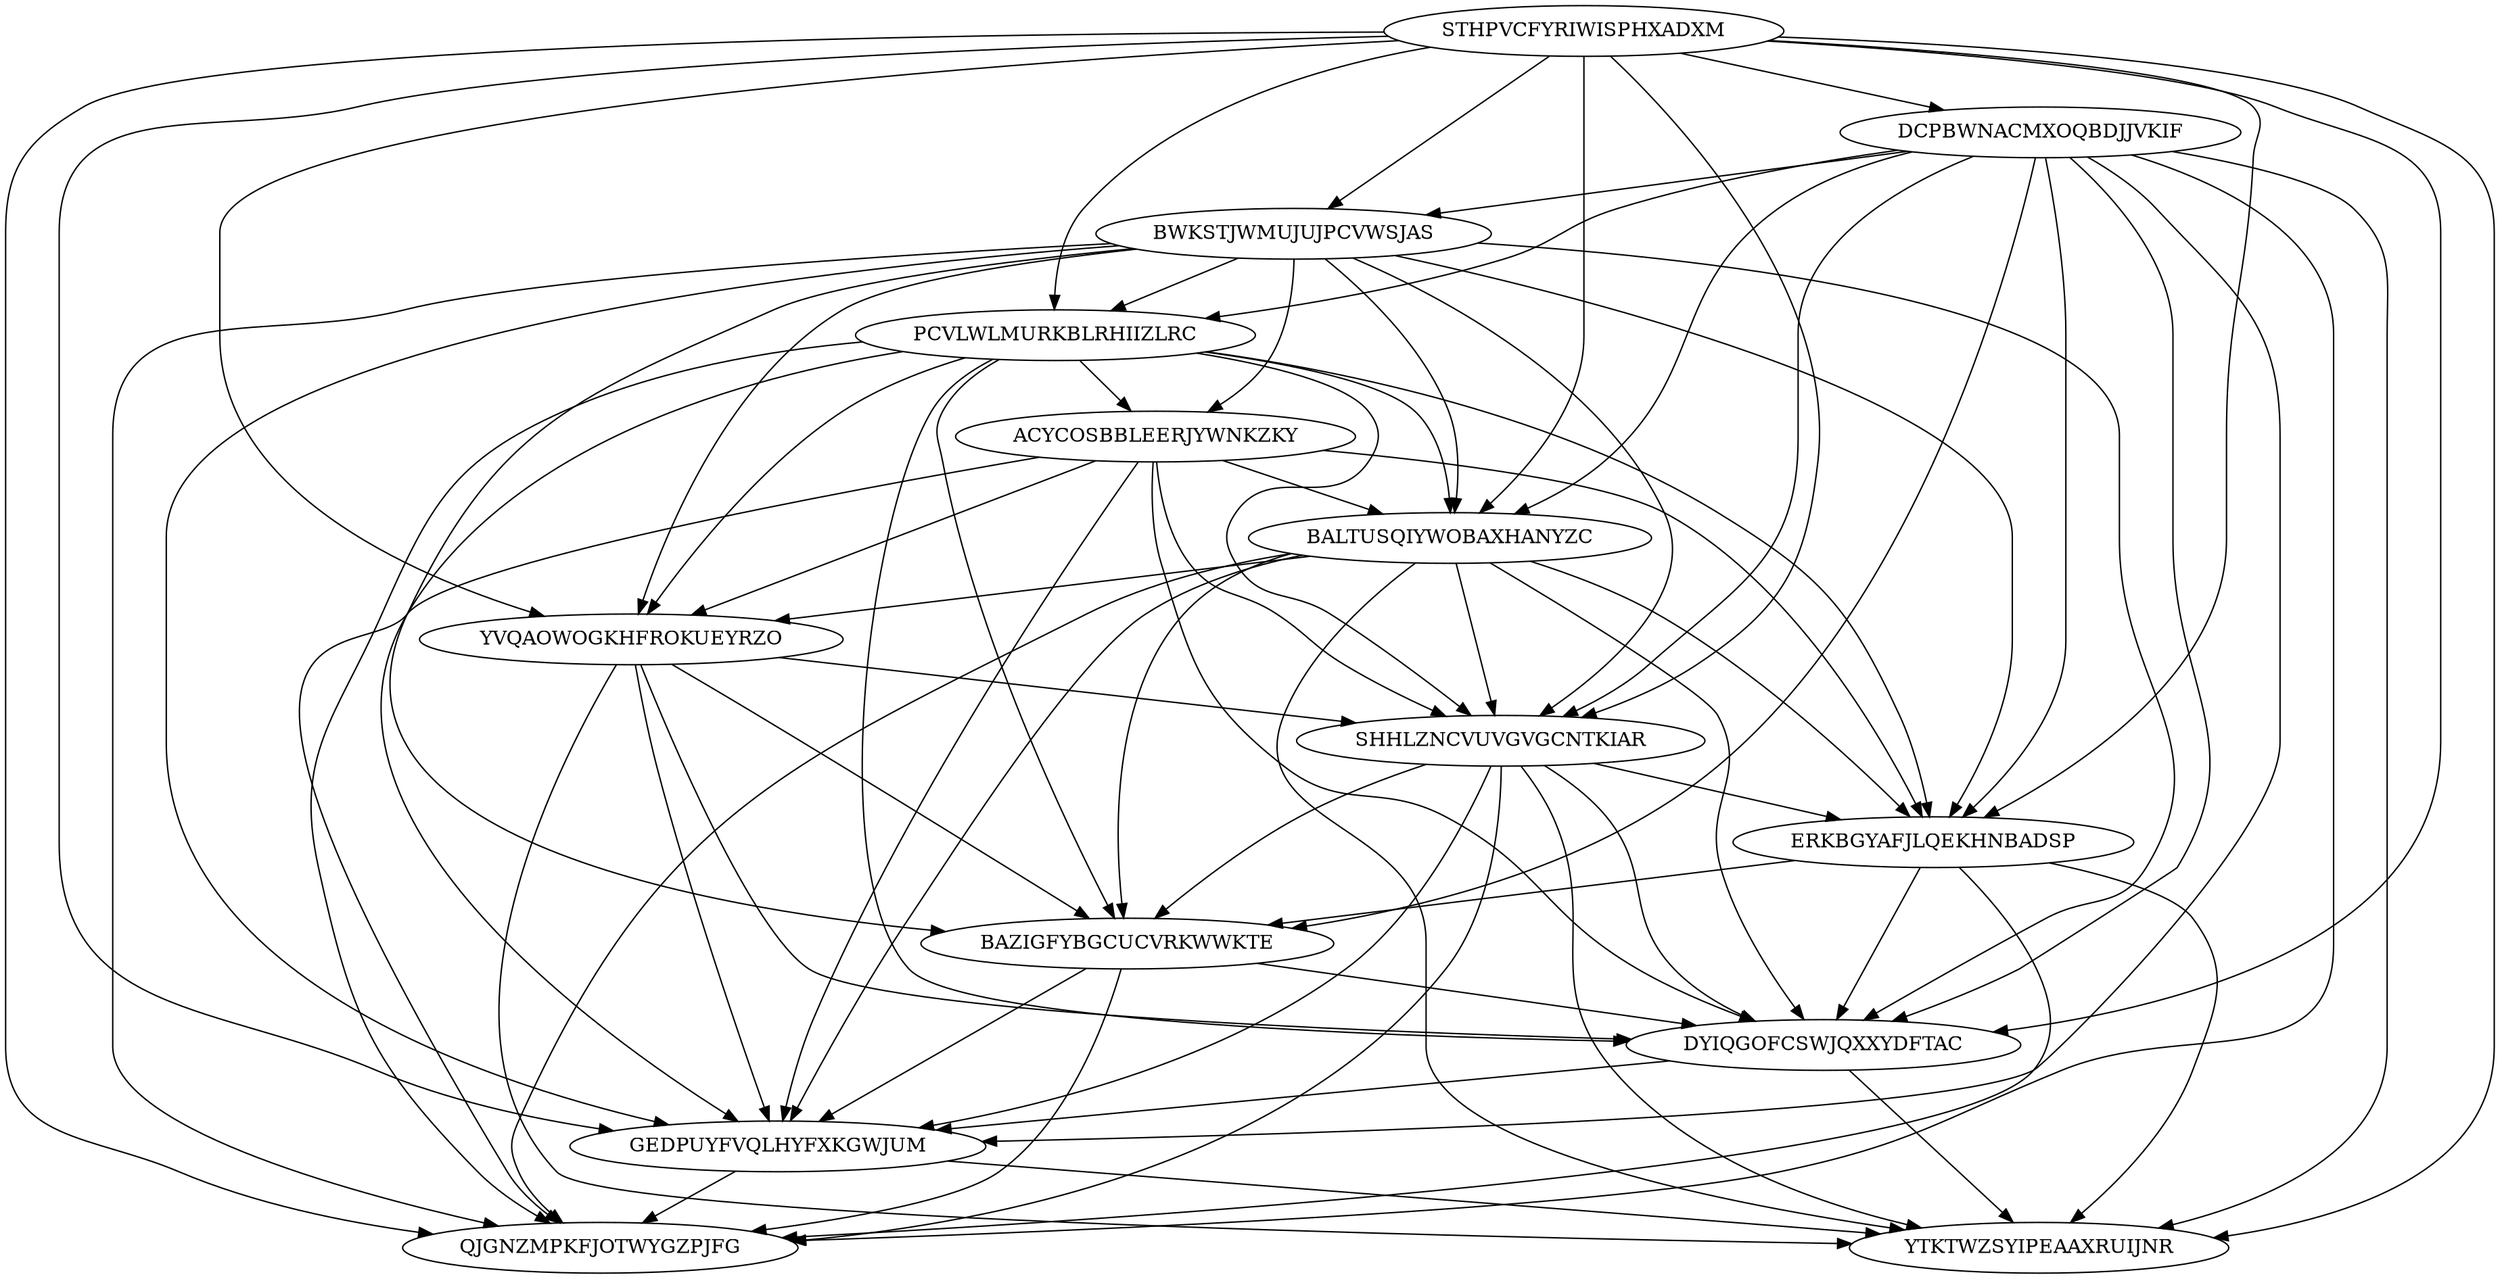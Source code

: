 digraph N14M77 {
	STHPVCFYRIWISPHXADXM	[Weight=17];
	DCPBWNACMXOQBDJJVKIF	[Weight=14];
	BWKSTJWMUJUJPCVWSJAS	[Weight=16];
	PCVLWLMURKBLRHIIZLRC	[Weight=20];
	ACYCOSBBLEERJYWNKZKY	[Weight=12];
	BALTUSQIYWOBAXHANYZC	[Weight=18];
	YVQAOWOGKHFROKUEYRZO	[Weight=20];
	SHHLZNCVUVGVGCNTKIAR	[Weight=13];
	ERKBGYAFJLQEKHNBADSP	[Weight=10];
	BAZIGFYBGCUCVRKWWKTE	[Weight=10];
	DYIQGOFCSWJQXXYDFTAC	[Weight=14];
	GEDPUYFVQLHYFXKGWJUM	[Weight=15];
	QJGNZMPKFJOTWYGZPJFG	[Weight=13];
	YTKTWZSYIPEAAXRUIJNR	[Weight=15];
	BAZIGFYBGCUCVRKWWKTE -> QJGNZMPKFJOTWYGZPJFG [Weight=14];
	STHPVCFYRIWISPHXADXM -> BALTUSQIYWOBAXHANYZC [Weight=16];
	DYIQGOFCSWJQXXYDFTAC -> GEDPUYFVQLHYFXKGWJUM [Weight=16];
	DCPBWNACMXOQBDJJVKIF -> DYIQGOFCSWJQXXYDFTAC [Weight=10];
	PCVLWLMURKBLRHIIZLRC -> QJGNZMPKFJOTWYGZPJFG [Weight=16];
	BALTUSQIYWOBAXHANYZC -> YTKTWZSYIPEAAXRUIJNR [Weight=14];
	STHPVCFYRIWISPHXADXM -> YTKTWZSYIPEAAXRUIJNR [Weight=14];
	PCVLWLMURKBLRHIIZLRC -> GEDPUYFVQLHYFXKGWJUM [Weight=18];
	GEDPUYFVQLHYFXKGWJUM -> YTKTWZSYIPEAAXRUIJNR [Weight=14];
	PCVLWLMURKBLRHIIZLRC -> ACYCOSBBLEERJYWNKZKY [Weight=17];
	BWKSTJWMUJUJPCVWSJAS -> ACYCOSBBLEERJYWNKZKY [Weight=14];
	SHHLZNCVUVGVGCNTKIAR -> ERKBGYAFJLQEKHNBADSP [Weight=14];
	DCPBWNACMXOQBDJJVKIF -> BAZIGFYBGCUCVRKWWKTE [Weight=16];
	BWKSTJWMUJUJPCVWSJAS -> YVQAOWOGKHFROKUEYRZO [Weight=13];
	ERKBGYAFJLQEKHNBADSP -> QJGNZMPKFJOTWYGZPJFG [Weight=10];
	BWKSTJWMUJUJPCVWSJAS -> DYIQGOFCSWJQXXYDFTAC [Weight=15];
	YVQAOWOGKHFROKUEYRZO -> SHHLZNCVUVGVGCNTKIAR [Weight=16];
	PCVLWLMURKBLRHIIZLRC -> BAZIGFYBGCUCVRKWWKTE [Weight=16];
	YVQAOWOGKHFROKUEYRZO -> GEDPUYFVQLHYFXKGWJUM [Weight=12];
	BWKSTJWMUJUJPCVWSJAS -> GEDPUYFVQLHYFXKGWJUM [Weight=13];
	ERKBGYAFJLQEKHNBADSP -> DYIQGOFCSWJQXXYDFTAC [Weight=19];
	PCVLWLMURKBLRHIIZLRC -> SHHLZNCVUVGVGCNTKIAR [Weight=17];
	BAZIGFYBGCUCVRKWWKTE -> GEDPUYFVQLHYFXKGWJUM [Weight=20];
	STHPVCFYRIWISPHXADXM -> QJGNZMPKFJOTWYGZPJFG [Weight=20];
	YVQAOWOGKHFROKUEYRZO -> BAZIGFYBGCUCVRKWWKTE [Weight=20];
	PCVLWLMURKBLRHIIZLRC -> YVQAOWOGKHFROKUEYRZO [Weight=17];
	STHPVCFYRIWISPHXADXM -> GEDPUYFVQLHYFXKGWJUM [Weight=16];
	ACYCOSBBLEERJYWNKZKY -> BALTUSQIYWOBAXHANYZC [Weight=13];
	PCVLWLMURKBLRHIIZLRC -> DYIQGOFCSWJQXXYDFTAC [Weight=14];
	DCPBWNACMXOQBDJJVKIF -> GEDPUYFVQLHYFXKGWJUM [Weight=18];
	BALTUSQIYWOBAXHANYZC -> ERKBGYAFJLQEKHNBADSP [Weight=16];
	STHPVCFYRIWISPHXADXM -> SHHLZNCVUVGVGCNTKIAR [Weight=16];
	SHHLZNCVUVGVGCNTKIAR -> GEDPUYFVQLHYFXKGWJUM [Weight=17];
	SHHLZNCVUVGVGCNTKIAR -> QJGNZMPKFJOTWYGZPJFG [Weight=15];
	ACYCOSBBLEERJYWNKZKY -> ERKBGYAFJLQEKHNBADSP [Weight=17];
	BAZIGFYBGCUCVRKWWKTE -> DYIQGOFCSWJQXXYDFTAC [Weight=20];
	SHHLZNCVUVGVGCNTKIAR -> DYIQGOFCSWJQXXYDFTAC [Weight=11];
	GEDPUYFVQLHYFXKGWJUM -> QJGNZMPKFJOTWYGZPJFG [Weight=13];
	ACYCOSBBLEERJYWNKZKY -> GEDPUYFVQLHYFXKGWJUM [Weight=17];
	STHPVCFYRIWISPHXADXM -> BWKSTJWMUJUJPCVWSJAS [Weight=10];
	BWKSTJWMUJUJPCVWSJAS -> BALTUSQIYWOBAXHANYZC [Weight=11];
	DCPBWNACMXOQBDJJVKIF -> BWKSTJWMUJUJPCVWSJAS [Weight=17];
	BWKSTJWMUJUJPCVWSJAS -> ERKBGYAFJLQEKHNBADSP [Weight=20];
	STHPVCFYRIWISPHXADXM -> PCVLWLMURKBLRHIIZLRC [Weight=13];
	STHPVCFYRIWISPHXADXM -> DYIQGOFCSWJQXXYDFTAC [Weight=15];
	DCPBWNACMXOQBDJJVKIF -> SHHLZNCVUVGVGCNTKIAR [Weight=17];
	STHPVCFYRIWISPHXADXM -> ERKBGYAFJLQEKHNBADSP [Weight=11];
	DYIQGOFCSWJQXXYDFTAC -> YTKTWZSYIPEAAXRUIJNR [Weight=13];
	BALTUSQIYWOBAXHANYZC -> YVQAOWOGKHFROKUEYRZO [Weight=16];
	SHHLZNCVUVGVGCNTKIAR -> YTKTWZSYIPEAAXRUIJNR [Weight=12];
	BWKSTJWMUJUJPCVWSJAS -> BAZIGFYBGCUCVRKWWKTE [Weight=14];
	DCPBWNACMXOQBDJJVKIF -> PCVLWLMURKBLRHIIZLRC [Weight=13];
	PCVLWLMURKBLRHIIZLRC -> BALTUSQIYWOBAXHANYZC [Weight=15];
	STHPVCFYRIWISPHXADXM -> DCPBWNACMXOQBDJJVKIF [Weight=13];
	BALTUSQIYWOBAXHANYZC -> SHHLZNCVUVGVGCNTKIAR [Weight=16];
	BWKSTJWMUJUJPCVWSJAS -> QJGNZMPKFJOTWYGZPJFG [Weight=14];
	DCPBWNACMXOQBDJJVKIF -> YTKTWZSYIPEAAXRUIJNR [Weight=10];
	ACYCOSBBLEERJYWNKZKY -> SHHLZNCVUVGVGCNTKIAR [Weight=18];
	STHPVCFYRIWISPHXADXM -> YVQAOWOGKHFROKUEYRZO [Weight=15];
	DCPBWNACMXOQBDJJVKIF -> QJGNZMPKFJOTWYGZPJFG [Weight=17];
	PCVLWLMURKBLRHIIZLRC -> ERKBGYAFJLQEKHNBADSP [Weight=10];
	YVQAOWOGKHFROKUEYRZO -> YTKTWZSYIPEAAXRUIJNR [Weight=12];
	DCPBWNACMXOQBDJJVKIF -> ERKBGYAFJLQEKHNBADSP [Weight=13];
	ACYCOSBBLEERJYWNKZKY -> YVQAOWOGKHFROKUEYRZO [Weight=13];
	BWKSTJWMUJUJPCVWSJAS -> SHHLZNCVUVGVGCNTKIAR [Weight=12];
	ERKBGYAFJLQEKHNBADSP -> BAZIGFYBGCUCVRKWWKTE [Weight=13];
	ERKBGYAFJLQEKHNBADSP -> YTKTWZSYIPEAAXRUIJNR [Weight=11];
	ACYCOSBBLEERJYWNKZKY -> DYIQGOFCSWJQXXYDFTAC [Weight=13];
	BWKSTJWMUJUJPCVWSJAS -> PCVLWLMURKBLRHIIZLRC [Weight=17];
	BALTUSQIYWOBAXHANYZC -> QJGNZMPKFJOTWYGZPJFG [Weight=13];
	BALTUSQIYWOBAXHANYZC -> GEDPUYFVQLHYFXKGWJUM [Weight=10];
	BALTUSQIYWOBAXHANYZC -> BAZIGFYBGCUCVRKWWKTE [Weight=13];
	SHHLZNCVUVGVGCNTKIAR -> BAZIGFYBGCUCVRKWWKTE [Weight=20];
	ACYCOSBBLEERJYWNKZKY -> QJGNZMPKFJOTWYGZPJFG [Weight=12];
	DCPBWNACMXOQBDJJVKIF -> BALTUSQIYWOBAXHANYZC [Weight=10];
	YVQAOWOGKHFROKUEYRZO -> DYIQGOFCSWJQXXYDFTAC [Weight=19];
	BALTUSQIYWOBAXHANYZC -> DYIQGOFCSWJQXXYDFTAC [Weight=20];
}
